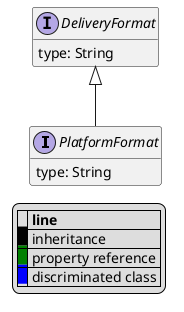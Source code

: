 @startuml

hide empty fields
hide empty methods
legend
|= |= line |
|<back:black>   </back>| inheritance |
|<back:green>   </back>| property reference |
|<back:blue>   </back>| discriminated class |
endlegend
interface PlatformFormat [[PlatformFormat.svg]] extends DeliveryFormat {
    type: String
}
interface DeliveryFormat [[DeliveryFormat.svg]]  {
    type: String
}





@enduml
